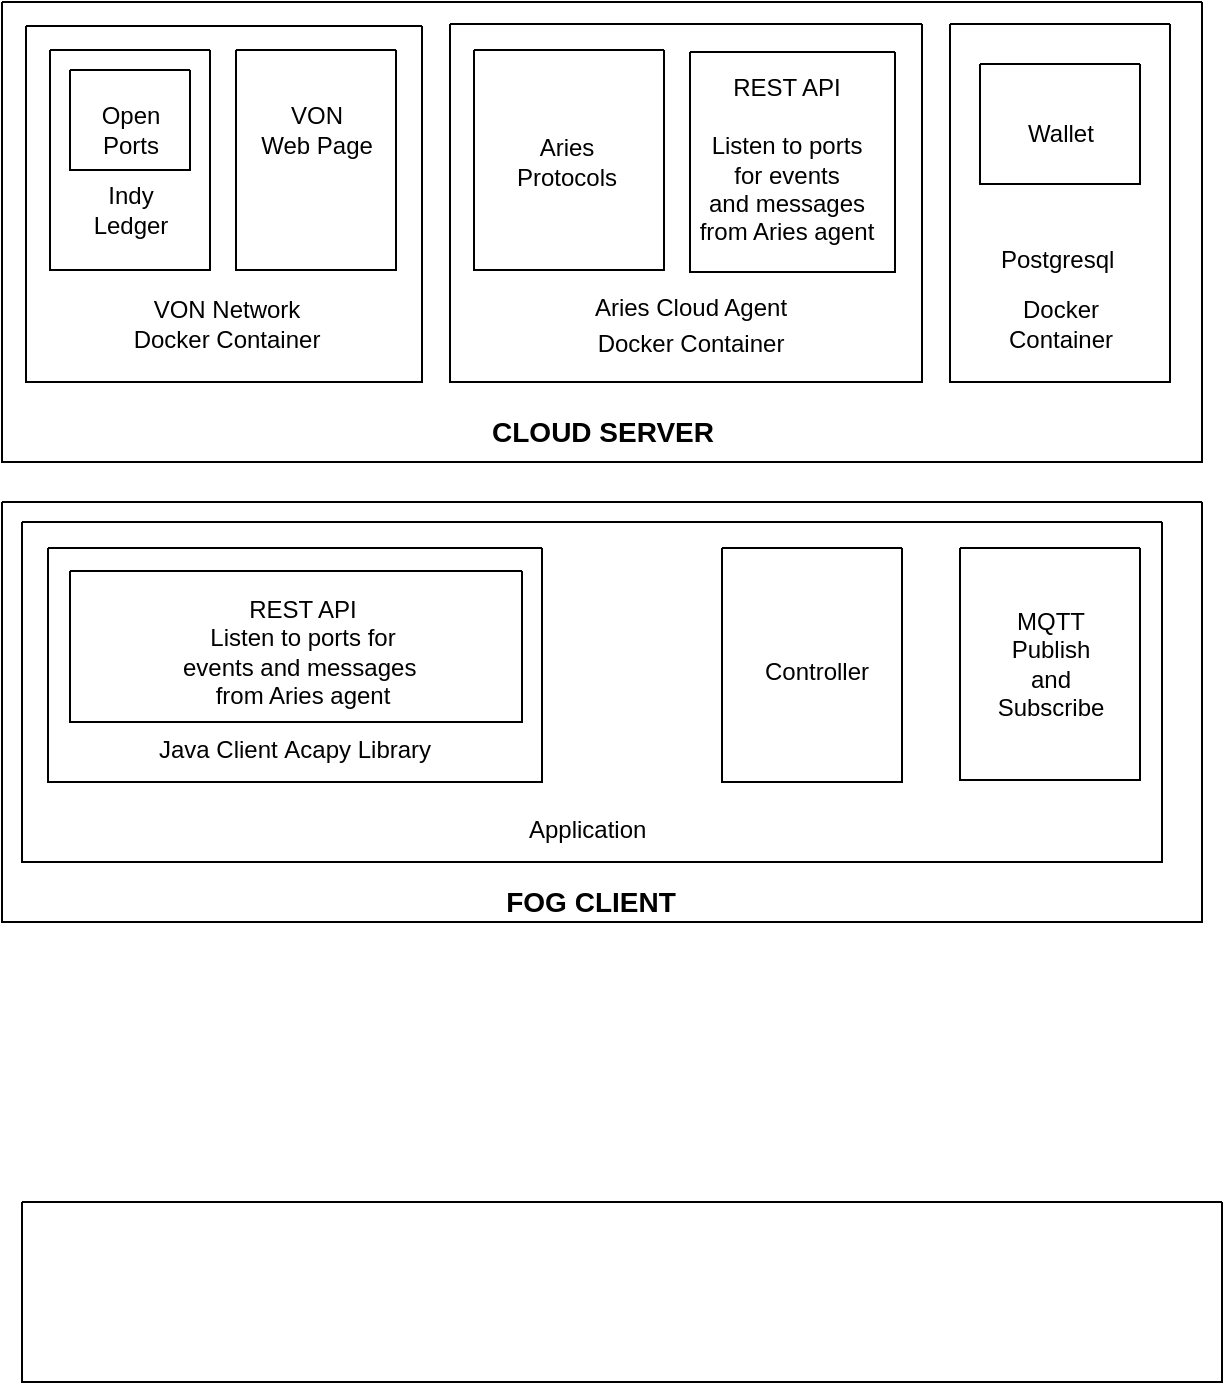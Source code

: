 <mxfile version="21.1.4" type="github">
  <diagram name="Página-1" id="9ENc1570Q8Oh9X-erem3">
    <mxGraphModel dx="1050" dy="515" grid="1" gridSize="10" guides="1" tooltips="1" connect="1" arrows="1" fold="1" page="1" pageScale="1" pageWidth="827" pageHeight="1169" math="0" shadow="0">
      <root>
        <mxCell id="0" />
        <mxCell id="1" parent="0" />
        <mxCell id="VcjtVwmhv_vAZ4VsYnBs-1" value="" style="swimlane;startSize=0;" vertex="1" parent="1">
          <mxGeometry x="120" y="30" width="600" height="230" as="geometry" />
        </mxCell>
        <mxCell id="VcjtVwmhv_vAZ4VsYnBs-2" value="" style="swimlane;startSize=0;" vertex="1" parent="VcjtVwmhv_vAZ4VsYnBs-1">
          <mxGeometry x="12" y="12" width="198" height="178" as="geometry" />
        </mxCell>
        <mxCell id="VcjtVwmhv_vAZ4VsYnBs-18" value="VON Network&lt;br&gt;Docker Container" style="text;html=1;align=center;verticalAlign=middle;resizable=0;points=[];autosize=1;strokeColor=none;fillColor=none;" vertex="1" parent="VcjtVwmhv_vAZ4VsYnBs-2">
          <mxGeometry x="40" y="129" width="120" height="40" as="geometry" />
        </mxCell>
        <mxCell id="VcjtVwmhv_vAZ4VsYnBs-19" value="" style="swimlane;startSize=0;" vertex="1" parent="VcjtVwmhv_vAZ4VsYnBs-2">
          <mxGeometry x="12" y="12" width="80" height="110" as="geometry" />
        </mxCell>
        <mxCell id="VcjtVwmhv_vAZ4VsYnBs-20" value="Indy&lt;br&gt;Ledger" style="text;html=1;align=center;verticalAlign=middle;resizable=0;points=[];autosize=1;strokeColor=none;fillColor=none;" vertex="1" parent="VcjtVwmhv_vAZ4VsYnBs-19">
          <mxGeometry x="10" y="60" width="60" height="40" as="geometry" />
        </mxCell>
        <mxCell id="VcjtVwmhv_vAZ4VsYnBs-21" value="" style="swimlane;startSize=0;" vertex="1" parent="VcjtVwmhv_vAZ4VsYnBs-19">
          <mxGeometry x="10" y="10" width="60" height="50" as="geometry" />
        </mxCell>
        <mxCell id="VcjtVwmhv_vAZ4VsYnBs-38" value="" style="swimlane;startSize=0;" vertex="1" parent="VcjtVwmhv_vAZ4VsYnBs-2">
          <mxGeometry x="105" y="12" width="80" height="110" as="geometry" />
        </mxCell>
        <mxCell id="VcjtVwmhv_vAZ4VsYnBs-39" value="VON&lt;br&gt;Web&amp;nbsp;Page" style="text;html=1;align=center;verticalAlign=middle;resizable=0;points=[];autosize=1;strokeColor=none;fillColor=none;" vertex="1" parent="VcjtVwmhv_vAZ4VsYnBs-38">
          <mxGeometry y="20" width="80" height="40" as="geometry" />
        </mxCell>
        <mxCell id="VcjtVwmhv_vAZ4VsYnBs-3" value="" style="swimlane;startSize=0;" vertex="1" parent="VcjtVwmhv_vAZ4VsYnBs-1">
          <mxGeometry x="224" y="11" width="236" height="179" as="geometry" />
        </mxCell>
        <mxCell id="VcjtVwmhv_vAZ4VsYnBs-26" value="" style="swimlane;startSize=0;" vertex="1" parent="VcjtVwmhv_vAZ4VsYnBs-3">
          <mxGeometry x="12" y="13" width="95" height="110" as="geometry" />
        </mxCell>
        <mxCell id="VcjtVwmhv_vAZ4VsYnBs-27" value="Aries&lt;br&gt;Protocols" style="text;html=1;align=center;verticalAlign=middle;resizable=0;points=[];autosize=1;strokeColor=none;fillColor=none;" vertex="1" parent="VcjtVwmhv_vAZ4VsYnBs-26">
          <mxGeometry x="11" y="36" width="70" height="40" as="geometry" />
        </mxCell>
        <mxCell id="VcjtVwmhv_vAZ4VsYnBs-28" value="Docker Container" style="text;html=1;align=center;verticalAlign=middle;resizable=0;points=[];autosize=1;strokeColor=none;fillColor=none;" vertex="1" parent="VcjtVwmhv_vAZ4VsYnBs-3">
          <mxGeometry x="60" y="145" width="120" height="30" as="geometry" />
        </mxCell>
        <mxCell id="VcjtVwmhv_vAZ4VsYnBs-33" value="Aries Cloud Agent" style="text;html=1;align=center;verticalAlign=middle;resizable=0;points=[];autosize=1;strokeColor=none;fillColor=none;" vertex="1" parent="VcjtVwmhv_vAZ4VsYnBs-3">
          <mxGeometry x="60" y="127" width="120" height="30" as="geometry" />
        </mxCell>
        <mxCell id="VcjtVwmhv_vAZ4VsYnBs-30" value="" style="swimlane;startSize=0;" vertex="1" parent="VcjtVwmhv_vAZ4VsYnBs-3">
          <mxGeometry x="120" y="14" width="102.5" height="110" as="geometry" />
        </mxCell>
        <mxCell id="VcjtVwmhv_vAZ4VsYnBs-31" value="REST API&lt;br&gt;&lt;br&gt;Listen to ports &lt;br&gt;for events &lt;br&gt;and messages &lt;br&gt;from Aries agent" style="text;html=1;align=center;verticalAlign=middle;resizable=0;points=[];autosize=1;strokeColor=none;fillColor=none;" vertex="1" parent="VcjtVwmhv_vAZ4VsYnBs-30">
          <mxGeometry x="-7.5" y="4" width="110" height="100" as="geometry" />
        </mxCell>
        <mxCell id="VcjtVwmhv_vAZ4VsYnBs-5" value="" style="swimlane;startSize=0;" vertex="1" parent="VcjtVwmhv_vAZ4VsYnBs-1">
          <mxGeometry x="474" y="11" width="110" height="179" as="geometry" />
        </mxCell>
        <mxCell id="VcjtVwmhv_vAZ4VsYnBs-34" value="Docker&lt;br&gt;Container" style="text;html=1;align=center;verticalAlign=middle;resizable=0;points=[];autosize=1;strokeColor=none;fillColor=none;" vertex="1" parent="VcjtVwmhv_vAZ4VsYnBs-5">
          <mxGeometry x="15" y="130" width="80" height="40" as="geometry" />
        </mxCell>
        <mxCell id="VcjtVwmhv_vAZ4VsYnBs-35" value="Wallet" style="text;html=1;align=center;verticalAlign=middle;resizable=0;points=[];autosize=1;strokeColor=none;fillColor=none;" vertex="1" parent="VcjtVwmhv_vAZ4VsYnBs-5">
          <mxGeometry x="25" y="40" width="60" height="30" as="geometry" />
        </mxCell>
        <mxCell id="VcjtVwmhv_vAZ4VsYnBs-36" value="" style="swimlane;startSize=0;" vertex="1" parent="VcjtVwmhv_vAZ4VsYnBs-5">
          <mxGeometry x="15" y="20" width="80" height="60" as="geometry" />
        </mxCell>
        <mxCell id="VcjtVwmhv_vAZ4VsYnBs-37" value="Postgresql&amp;nbsp;" style="text;html=1;align=center;verticalAlign=middle;resizable=0;points=[];autosize=1;strokeColor=none;fillColor=none;" vertex="1" parent="VcjtVwmhv_vAZ4VsYnBs-5">
          <mxGeometry x="15" y="103" width="80" height="30" as="geometry" />
        </mxCell>
        <mxCell id="VcjtVwmhv_vAZ4VsYnBs-17" value="&lt;b&gt;&lt;font style=&quot;font-size: 14px;&quot;&gt;CLOUD SERVER&lt;/font&gt;&lt;/b&gt;" style="text;html=1;align=center;verticalAlign=middle;resizable=0;points=[];autosize=1;strokeColor=none;fillColor=none;" vertex="1" parent="VcjtVwmhv_vAZ4VsYnBs-1">
          <mxGeometry x="235" y="200" width="130" height="30" as="geometry" />
        </mxCell>
        <mxCell id="VcjtVwmhv_vAZ4VsYnBs-11" value="" style="swimlane;startSize=0;" vertex="1" parent="1">
          <mxGeometry x="130" y="630" width="600" height="90" as="geometry" />
        </mxCell>
        <mxCell id="VcjtVwmhv_vAZ4VsYnBs-12" value="" style="swimlane;startSize=0;" vertex="1" parent="1">
          <mxGeometry x="120" y="280" width="600" height="210" as="geometry" />
        </mxCell>
        <mxCell id="VcjtVwmhv_vAZ4VsYnBs-13" value="" style="swimlane;startSize=0;" vertex="1" parent="VcjtVwmhv_vAZ4VsYnBs-12">
          <mxGeometry x="23" y="23" width="247" height="117" as="geometry" />
        </mxCell>
        <mxCell id="VcjtVwmhv_vAZ4VsYnBs-14" value="" style="swimlane;startSize=0;" vertex="1" parent="VcjtVwmhv_vAZ4VsYnBs-12">
          <mxGeometry x="10" y="10" width="570" height="170" as="geometry" />
        </mxCell>
        <mxCell id="VcjtVwmhv_vAZ4VsYnBs-46" value="Application&amp;nbsp;" style="text;html=1;align=center;verticalAlign=middle;resizable=0;points=[];autosize=1;strokeColor=none;fillColor=none;" vertex="1" parent="VcjtVwmhv_vAZ4VsYnBs-14">
          <mxGeometry x="239" y="139" width="90" height="30" as="geometry" />
        </mxCell>
        <mxCell id="VcjtVwmhv_vAZ4VsYnBs-42" value="Java Client&amp;nbsp;Acapy Library" style="text;html=1;align=center;verticalAlign=middle;resizable=0;points=[];autosize=1;strokeColor=none;fillColor=none;" vertex="1" parent="VcjtVwmhv_vAZ4VsYnBs-14">
          <mxGeometry x="56" y="99" width="160" height="30" as="geometry" />
        </mxCell>
        <mxCell id="VcjtVwmhv_vAZ4VsYnBs-16" value="" style="swimlane;startSize=0;" vertex="1" parent="VcjtVwmhv_vAZ4VsYnBs-14">
          <mxGeometry x="350" y="13" width="90" height="117" as="geometry" />
        </mxCell>
        <mxCell id="VcjtVwmhv_vAZ4VsYnBs-45" value="Controller" style="text;html=1;align=center;verticalAlign=middle;resizable=0;points=[];autosize=1;strokeColor=none;fillColor=none;" vertex="1" parent="VcjtVwmhv_vAZ4VsYnBs-16">
          <mxGeometry x="6.5" y="46.5" width="80" height="30" as="geometry" />
        </mxCell>
        <mxCell id="VcjtVwmhv_vAZ4VsYnBs-49" value="" style="swimlane;startSize=0;" vertex="1" parent="VcjtVwmhv_vAZ4VsYnBs-14">
          <mxGeometry x="469" y="13" width="90" height="116" as="geometry" />
        </mxCell>
        <mxCell id="VcjtVwmhv_vAZ4VsYnBs-50" value="MQTT &lt;br&gt;Publish &lt;br&gt;and &lt;br&gt;Subscribe" style="text;html=1;align=center;verticalAlign=middle;resizable=0;points=[];autosize=1;strokeColor=none;fillColor=none;" vertex="1" parent="VcjtVwmhv_vAZ4VsYnBs-49">
          <mxGeometry x="5" y="23" width="80" height="70" as="geometry" />
        </mxCell>
        <mxCell id="VcjtVwmhv_vAZ4VsYnBs-15" value="" style="swimlane;startSize=0;" vertex="1" parent="VcjtVwmhv_vAZ4VsYnBs-12">
          <mxGeometry x="34" y="34.5" width="226" height="75.5" as="geometry" />
        </mxCell>
        <mxCell id="VcjtVwmhv_vAZ4VsYnBs-43" value="REST API&lt;br&gt;Listen to ports&amp;nbsp;for &lt;br&gt;events&amp;nbsp;and messages&amp;nbsp;&lt;br&gt;from Aries agent" style="text;html=1;align=center;verticalAlign=middle;resizable=0;points=[];autosize=1;strokeColor=none;fillColor=none;" vertex="1" parent="VcjtVwmhv_vAZ4VsYnBs-15">
          <mxGeometry x="46" y="5" width="140" height="70" as="geometry" />
        </mxCell>
        <mxCell id="VcjtVwmhv_vAZ4VsYnBs-24" value="&lt;b&gt;&lt;font style=&quot;font-size: 14px;&quot;&gt;FOG CLIENT&lt;/font&gt;&lt;/b&gt;" style="text;html=1;align=center;verticalAlign=middle;resizable=0;points=[];autosize=1;strokeColor=none;fillColor=none;" vertex="1" parent="VcjtVwmhv_vAZ4VsYnBs-12">
          <mxGeometry x="239" y="185" width="110" height="30" as="geometry" />
        </mxCell>
        <mxCell id="VcjtVwmhv_vAZ4VsYnBs-22" value="Open&lt;br&gt;Ports" style="text;html=1;align=center;verticalAlign=middle;resizable=0;points=[];autosize=1;strokeColor=none;fillColor=none;" vertex="1" parent="1">
          <mxGeometry x="159" y="74" width="50" height="40" as="geometry" />
        </mxCell>
      </root>
    </mxGraphModel>
  </diagram>
</mxfile>
